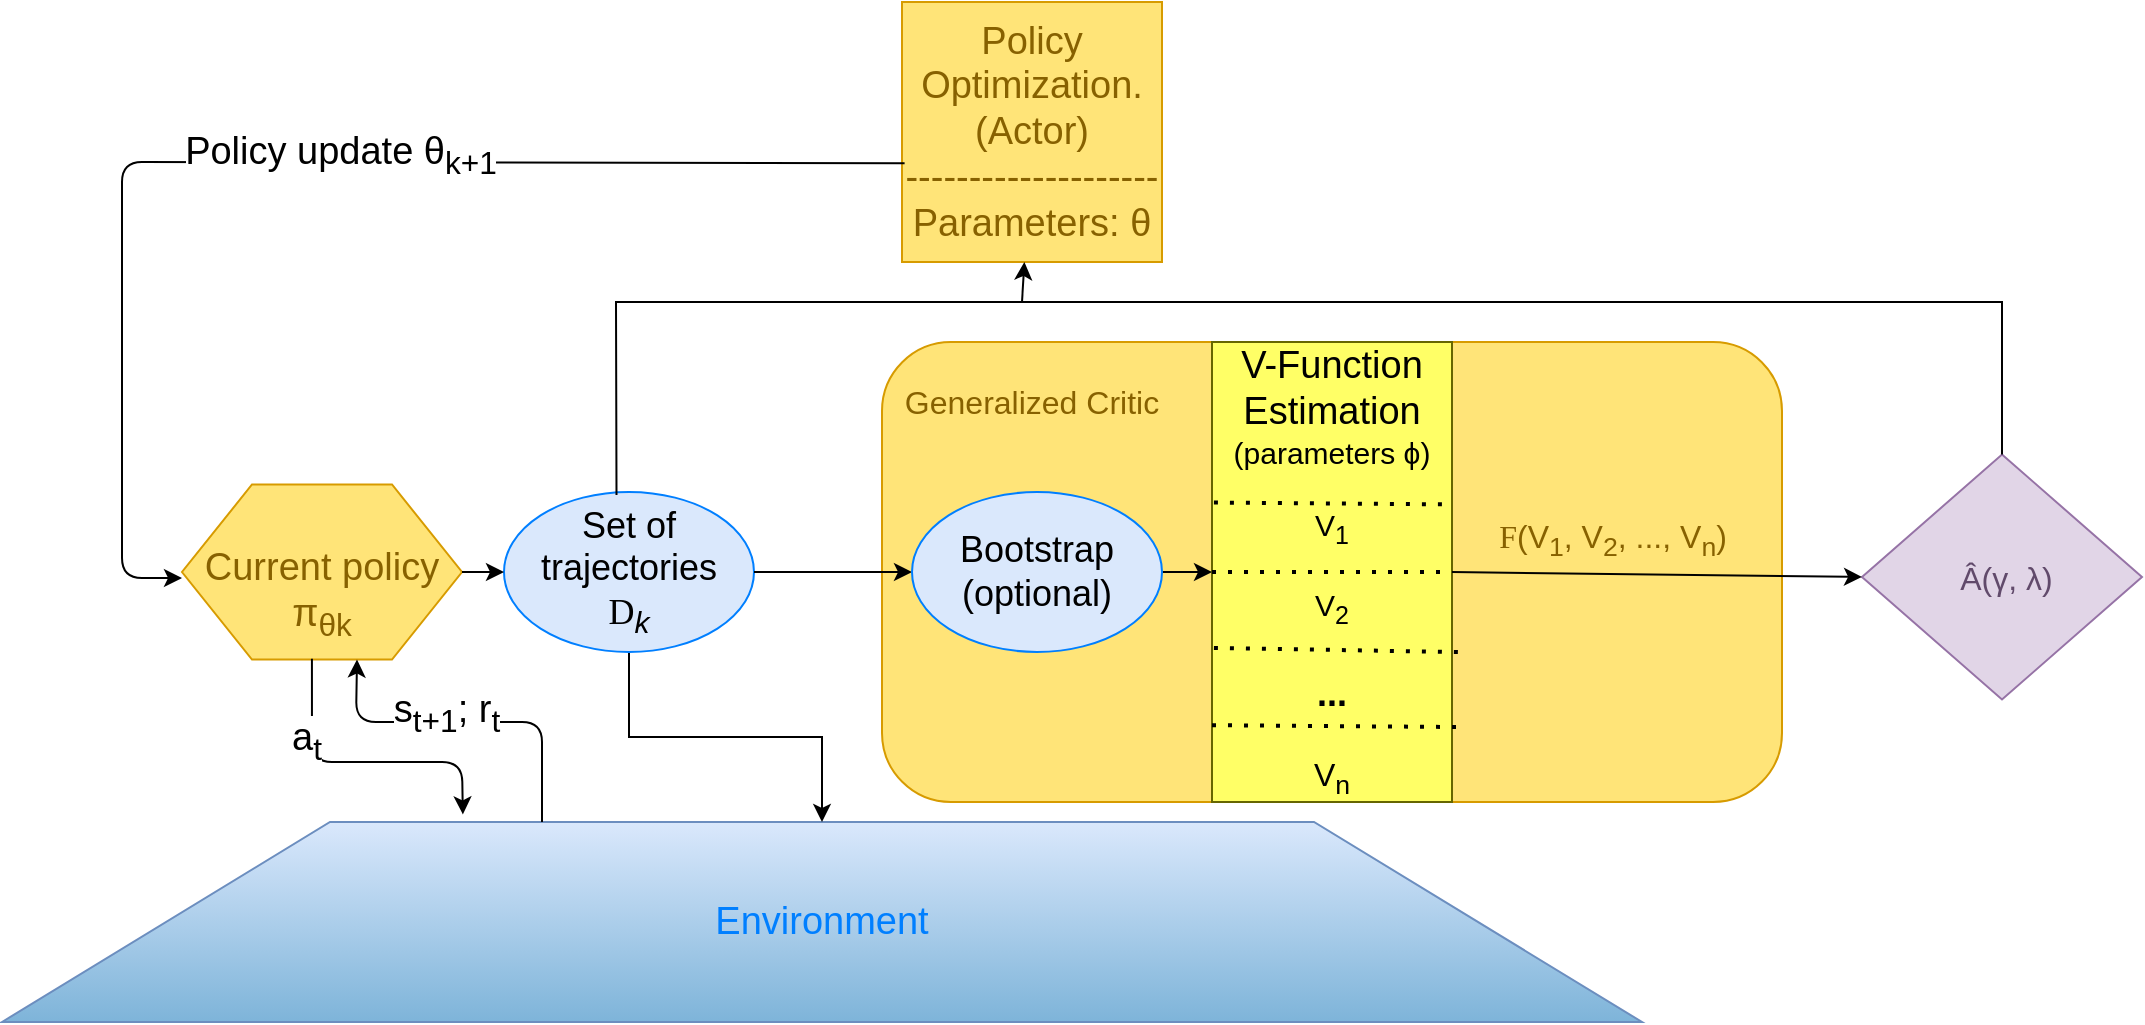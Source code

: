 <mxfile version="16.6.4" type="github">
  <diagram id="CBtYcYN0E58j1hZvyX2C" name="Page-1">
    <mxGraphModel dx="1038" dy="491" grid="1" gridSize="10" guides="1" tooltips="1" connect="1" arrows="1" fold="1" page="1" pageScale="1" pageWidth="827" pageHeight="1169" math="0" shadow="0" extFonts="Mathcal^proxy?url=http%3A%2F%2Fwww.math.union.edu%2F~dpvc%2FjsMath%2Fdownload%2Fextra-fonts%2Fcmbsy10%2F10%2FjsMath-cmbsy10.ttf">
      <root>
        <mxCell id="0" />
        <mxCell id="1" parent="0" />
        <mxCell id="RmzvHsGWgh_MH3iOrA_7-23" value="" style="rounded=1;whiteSpace=wrap;html=1;fillColor=#FFE478;strokeColor=#d79b00;" parent="1" vertex="1">
          <mxGeometry x="540" y="370" width="450" height="230" as="geometry" />
        </mxCell>
        <mxCell id="RmzvHsGWgh_MH3iOrA_7-1" value="&lt;font style=&quot;font-size: 19px&quot; color=&quot;#007FFF&quot;&gt;Environment&lt;/font&gt;" style="shape=trapezoid;perimeter=trapezoidPerimeter;whiteSpace=wrap;html=1;fillColor=#dae8fc;strokeColor=#6c8ebf;gradientColor=#7EB4D9;fontColor=#6C8EBF;" parent="1" vertex="1">
          <mxGeometry x="100" y="610" width="820" height="100" as="geometry" />
        </mxCell>
        <mxCell id="RmzvHsGWgh_MH3iOrA_7-6" value="&lt;div&gt;&lt;font style=&quot;font-size: 19px&quot;&gt;&lt;br&gt;&lt;/font&gt;&lt;/div&gt;&lt;div&gt;&lt;font style=&quot;font-size: 19px&quot;&gt;Current policy π&lt;sub&gt;θk&lt;/sub&gt;&lt;/font&gt;&lt;/div&gt;" style="shape=hexagon;perimeter=hexagonPerimeter2;whiteSpace=wrap;html=1;fillColor=#FFE478;strokeColor=#d79b00;fontColor=#876100;" parent="1" vertex="1">
          <mxGeometry x="190" y="441.25" width="140" height="87.5" as="geometry" />
        </mxCell>
        <mxCell id="RmzvHsGWgh_MH3iOrA_7-8" value="" style="endArrow=classic;html=1;entryX=0.625;entryY=1;entryDx=0;entryDy=0;" parent="1" target="RmzvHsGWgh_MH3iOrA_7-6" edge="1">
          <mxGeometry width="50" height="50" relative="1" as="geometry">
            <mxPoint x="370" y="610" as="sourcePoint" />
            <mxPoint x="410" y="570" as="targetPoint" />
            <Array as="points">
              <mxPoint x="370" y="560" />
              <mxPoint x="277" y="560" />
            </Array>
          </mxGeometry>
        </mxCell>
        <mxCell id="RmzvHsGWgh_MH3iOrA_7-9" value="&lt;font style=&quot;font-size: 19px&quot;&gt;s&lt;sub&gt;t+1&lt;/sub&gt;; r&lt;sub&gt;t&lt;br style=&quot;font-size: 19px&quot;&gt;&lt;/sub&gt;&lt;/font&gt;" style="text;html=1;align=center;verticalAlign=middle;resizable=0;points=[];labelBackgroundColor=#ffffff;" parent="RmzvHsGWgh_MH3iOrA_7-8" vertex="1" connectable="0">
          <mxGeometry x="0.13" y="-4" relative="1" as="geometry">
            <mxPoint as="offset" />
          </mxGeometry>
        </mxCell>
        <mxCell id="RmzvHsGWgh_MH3iOrA_7-10" value="" style="endArrow=classic;html=1;exitX=0.464;exitY=0.995;exitDx=0;exitDy=0;entryX=0.281;entryY=-0.038;entryDx=0;entryDy=0;entryPerimeter=0;exitPerimeter=0;" parent="1" source="RmzvHsGWgh_MH3iOrA_7-6" target="RmzvHsGWgh_MH3iOrA_7-1" edge="1">
          <mxGeometry width="50" height="50" relative="1" as="geometry">
            <mxPoint x="280" y="670" as="sourcePoint" />
            <mxPoint x="380" y="619" as="targetPoint" />
            <Array as="points">
              <mxPoint x="255" y="580" />
              <mxPoint x="330" y="580" />
            </Array>
          </mxGeometry>
        </mxCell>
        <mxCell id="RmzvHsGWgh_MH3iOrA_7-15" value="&lt;font style=&quot;font-size: 19px&quot;&gt;a&lt;sub&gt;t&lt;/sub&gt;&lt;/font&gt;" style="text;html=1;align=center;verticalAlign=middle;resizable=0;points=[];labelBackgroundColor=#ffffff;" parent="RmzvHsGWgh_MH3iOrA_7-10" vertex="1" connectable="0">
          <mxGeometry x="-0.465" y="-3" relative="1" as="geometry">
            <mxPoint as="offset" />
          </mxGeometry>
        </mxCell>
        <mxCell id="Fr9fYsFIPIr6GJxDXEtX-15" value="" style="edgeStyle=orthogonalEdgeStyle;rounded=0;orthogonalLoop=1;jettySize=auto;html=1;fontFamily=Helvetica;fontSize=16;fontColor=#007FFF;" parent="1" source="RmzvHsGWgh_MH3iOrA_7-18" target="RmzvHsGWgh_MH3iOrA_7-1" edge="1">
          <mxGeometry relative="1" as="geometry" />
        </mxCell>
        <mxCell id="RmzvHsGWgh_MH3iOrA_7-18" value="&lt;div style=&quot;font-size: 18px&quot;&gt;&lt;font style=&quot;font-size: 18px&quot; color=&quot;#000000&quot;&gt;Set of trajectories&lt;/font&gt;&lt;/div&gt;&lt;div style=&quot;font-size: 18px&quot;&gt;&lt;font style=&quot;font-size: 18px&quot; color=&quot;#000000&quot;&gt; &lt;font style=&quot;font-size: 18px&quot; face=&quot;Mathcal&quot;&gt;D&lt;font style=&quot;font-size: 18px&quot; face=&quot;Helvetica&quot;&gt;&lt;i&gt;&lt;sub&gt;k&lt;/sub&gt;&lt;/i&gt;&lt;/font&gt;&lt;/font&gt;&lt;/font&gt;&lt;/div&gt;" style="ellipse;whiteSpace=wrap;html=1;fillColor=#DAE8FC;strokeColor=#007FFF;fontColor=#516A8F;" parent="1" vertex="1">
          <mxGeometry x="351" y="445" width="125" height="80" as="geometry" />
        </mxCell>
        <mxCell id="RmzvHsGWgh_MH3iOrA_7-19" value="&lt;div style=&quot;font-size: 16px&quot;&gt;&lt;font style=&quot;font-size: 16px&quot;&gt;&amp;nbsp;Â(γ, λ)&lt;/font&gt;&lt;/div&gt;" style="rhombus;whiteSpace=wrap;html=1;fillColor=#e1d5e7;strokeColor=#9673a6;fontColor=#614A6B;" parent="1" vertex="1">
          <mxGeometry x="1030" y="426.25" width="140" height="122.5" as="geometry" />
        </mxCell>
        <mxCell id="RmzvHsGWgh_MH3iOrA_7-21" value="&lt;div style=&quot;font-size: 19px&quot;&gt;&lt;font style=&quot;font-size: 19px&quot;&gt;Policy Optimization.&lt;/font&gt;&lt;/div&gt;&lt;div style=&quot;font-size: 19px&quot;&gt;&lt;font style=&quot;font-size: 19px&quot;&gt;(Actor)&lt;/font&gt;&lt;/div&gt;&lt;div style=&quot;font-size: 19px&quot;&gt;&lt;font style=&quot;font-size: 19px&quot;&gt;--------------------&lt;br&gt;&lt;/font&gt;&lt;/div&gt;&lt;div style=&quot;font-size: 19px&quot;&gt;&lt;font style=&quot;font-size: 19px&quot;&gt;Parameters: θ&lt;/font&gt;&lt;/div&gt;" style="whiteSpace=wrap;html=1;aspect=fixed;fillColor=#FFE478;strokeColor=#D79B00;fontColor=#876100;" parent="1" vertex="1">
          <mxGeometry x="550" y="200" width="130" height="130" as="geometry" />
        </mxCell>
        <mxCell id="RmzvHsGWgh_MH3iOrA_7-22" value="" style="endArrow=classic;html=1;entryX=0;entryY=0.5;entryDx=0;entryDy=0;exitX=1;exitY=0.5;exitDx=0;exitDy=0;" parent="1" source="RmzvHsGWgh_MH3iOrA_7-6" target="RmzvHsGWgh_MH3iOrA_7-18" edge="1">
          <mxGeometry width="50" height="50" relative="1" as="geometry">
            <mxPoint x="284" y="410" as="sourcePoint" />
            <mxPoint x="330" y="380" as="targetPoint" />
            <Array as="points" />
          </mxGeometry>
        </mxCell>
        <mxCell id="RmzvHsGWgh_MH3iOrA_7-37" value="&lt;div style=&quot;font-size: 14px;&quot;&gt;.&lt;/div&gt;&lt;div style=&quot;font-size: 14px;&quot;&gt;.&lt;/div&gt;&lt;div style=&quot;font-size: 14px;&quot;&gt;.&lt;br style=&quot;font-size: 14px;&quot;&gt;&lt;/div&gt;" style="text;html=1;strokeColor=none;fillColor=none;align=center;verticalAlign=middle;whiteSpace=wrap;rounded=0;spacingTop=-18;fontSize=14;fontStyle=1" parent="1" vertex="1">
          <mxGeometry x="665" y="515" width="145" height="5" as="geometry" />
        </mxCell>
        <mxCell id="RmzvHsGWgh_MH3iOrA_7-54" value="" style="endArrow=classic;html=1;fontSize=14;" parent="1" target="RmzvHsGWgh_MH3iOrA_7-21" edge="1">
          <mxGeometry width="50" height="50" relative="1" as="geometry">
            <mxPoint x="610" y="350" as="sourcePoint" />
            <mxPoint x="650" y="270" as="targetPoint" />
            <Array as="points" />
          </mxGeometry>
        </mxCell>
        <mxCell id="RmzvHsGWgh_MH3iOrA_7-56" value="" style="endArrow=classic;html=1;fontSize=14;exitX=0.01;exitY=0.62;exitDx=0;exitDy=0;exitPerimeter=0;" parent="1" source="RmzvHsGWgh_MH3iOrA_7-21" edge="1">
          <mxGeometry width="50" height="50" relative="1" as="geometry">
            <mxPoint x="560" y="240" as="sourcePoint" />
            <mxPoint x="190" y="488" as="targetPoint" />
            <Array as="points">
              <mxPoint x="160" y="280" />
              <mxPoint x="160" y="410" />
              <mxPoint x="160" y="488" />
            </Array>
          </mxGeometry>
        </mxCell>
        <mxCell id="ZijJecFq53u-MACHuBQo-7" value="&lt;font style=&quot;font-size: 19px&quot;&gt;Policy update θ&lt;sub&gt;k+1&lt;/sub&gt;&lt;/font&gt;" style="text;html=1;align=center;verticalAlign=middle;resizable=0;points=[];labelBackgroundColor=#ffffff;" parent="RmzvHsGWgh_MH3iOrA_7-56" vertex="1" connectable="0">
          <mxGeometry x="-0.102" y="-3" relative="1" as="geometry">
            <mxPoint as="offset" />
          </mxGeometry>
        </mxCell>
        <mxCell id="ynZLZ3Bg_vq16qwTZree-1" value="" style="endArrow=classic;html=1;exitX=1;exitY=0.5;exitDx=0;exitDy=0;entryX=0;entryY=0.5;entryDx=0;entryDy=0;" parent="1" source="RmzvHsGWgh_MH3iOrA_7-18" target="m35WSBL_48CowSra_QS6-3" edge="1">
          <mxGeometry width="50" height="50" relative="1" as="geometry">
            <mxPoint x="475.71" y="490" as="sourcePoint" />
            <mxPoint x="550" y="491.25" as="targetPoint" />
          </mxGeometry>
        </mxCell>
        <UserObject label="&lt;font style=&quot;font-size: 16px&quot; color=&quot;#876100&quot;&gt;Generalized Critic&lt;/font&gt;" placeholders="1" name="Variable" id="ePtwVaKY78PeLxzQFcq3-3">
          <mxCell style="text;html=1;strokeColor=none;fillColor=none;align=center;verticalAlign=middle;whiteSpace=wrap;overflow=hidden;" parent="1" vertex="1">
            <mxGeometry x="540" y="380" width="150" height="40" as="geometry" />
          </mxCell>
        </UserObject>
        <mxCell id="Fr9fYsFIPIr6GJxDXEtX-3" value="&lt;div&gt;&lt;font style=&quot;font-size: 19px&quot;&gt;V-Function Estimation&lt;/font&gt;&lt;/div&gt;&lt;div&gt;&lt;font style=&quot;font-size: 15px&quot;&gt;(parameters ϕ)&lt;br&gt;&lt;/font&gt;&lt;/div&gt;&lt;div&gt;&lt;font style=&quot;font-size: 15px&quot;&gt;&lt;br&gt;&lt;/font&gt;&lt;/div&gt;&lt;div&gt;&lt;font style=&quot;font-size: 15px&quot;&gt;V&lt;sub&gt;1&lt;/sub&gt;&lt;/font&gt;&lt;/div&gt;&lt;div&gt;&lt;font style=&quot;font-size: 15px&quot;&gt;&lt;br&gt;&lt;/font&gt;&lt;/div&gt;&lt;div style=&quot;font-size: 15px&quot;&gt;V&lt;sub&gt;2&lt;/sub&gt;&lt;/div&gt;&lt;div&gt;&lt;b style=&quot;font-size: 18px&quot;&gt;&lt;br&gt;&lt;/b&gt;&lt;/div&gt;&lt;div&gt;&lt;b style=&quot;font-size: 18px&quot;&gt;...&lt;/b&gt;&lt;br&gt;&lt;/div&gt;&lt;div style=&quot;font-size: 16px&quot;&gt;&lt;br&gt;&lt;/div&gt;&lt;div style=&quot;font-size: 16px&quot;&gt;V&lt;sub&gt;n&lt;/sub&gt;&lt;/div&gt;" style="rounded=0;whiteSpace=wrap;html=1;strokeColor=#666600;fillColor=#FFFF66;" parent="1" vertex="1">
          <mxGeometry x="705" y="370" width="120" height="230" as="geometry" />
        </mxCell>
        <mxCell id="Fr9fYsFIPIr6GJxDXEtX-4" value="" style="endArrow=classic;html=1;entryX=0;entryY=0.5;entryDx=0;entryDy=0;exitX=1;exitY=0.5;exitDx=0;exitDy=0;" parent="1" target="RmzvHsGWgh_MH3iOrA_7-19" edge="1" source="Fr9fYsFIPIr6GJxDXEtX-3">
          <mxGeometry width="50" height="50" relative="1" as="geometry">
            <mxPoint x="810" y="487.5" as="sourcePoint" />
            <mxPoint x="990" y="487" as="targetPoint" />
            <Array as="points" />
          </mxGeometry>
        </mxCell>
        <mxCell id="Fr9fYsFIPIr6GJxDXEtX-14" value="&lt;font data-font-src=&quot;proxy?url=http%3A%2F%2Fwww.math.union.edu%2F~dpvc%2FjsMath%2Fdownload%2Fextra-fonts%2Fcmbsy10%2F10%2FjsMath-cmbsy10.ttf&quot; face=&quot;Mathcal&quot; color=&quot;#876100&quot;&gt;F&lt;font face=&quot;Helvetica&quot;&gt;(V&lt;sub&gt;1&lt;/sub&gt;, V&lt;sub&gt;2&lt;/sub&gt;, ..., V&lt;sub&gt;n&lt;/sub&gt;)&lt;/font&gt;&lt;/font&gt;&lt;span style=&quot;white-space: pre&quot;&gt;&lt;/span&gt;" style="edgeLabel;html=1;align=center;verticalAlign=middle;resizable=0;points=[];fontSize=16;labelBackgroundColor=#FFE478;" parent="Fr9fYsFIPIr6GJxDXEtX-4" vertex="1" connectable="0">
          <mxGeometry x="-0.378" y="3" relative="1" as="geometry">
            <mxPoint x="16" y="-14" as="offset" />
          </mxGeometry>
        </mxCell>
        <mxCell id="Fr9fYsFIPIr6GJxDXEtX-6" value="" style="endArrow=none;dashed=1;html=1;dashPattern=1 3;strokeWidth=2;rounded=0;exitX=0;exitY=0.5;exitDx=0;exitDy=0;entryX=1;entryY=0.5;entryDx=0;entryDy=0;" parent="1" source="Fr9fYsFIPIr6GJxDXEtX-3" target="Fr9fYsFIPIr6GJxDXEtX-3" edge="1">
          <mxGeometry width="50" height="50" relative="1" as="geometry">
            <mxPoint x="640" y="450" as="sourcePoint" />
            <mxPoint x="760" y="450" as="targetPoint" />
            <Array as="points" />
          </mxGeometry>
        </mxCell>
        <mxCell id="Fr9fYsFIPIr6GJxDXEtX-7" value="" style="endArrow=none;dashed=1;html=1;dashPattern=1 3;strokeWidth=2;rounded=0;exitX=0.008;exitY=0.665;exitDx=0;exitDy=0;exitPerimeter=0;entryX=1.027;entryY=0.674;entryDx=0;entryDy=0;entryPerimeter=0;" parent="1" source="Fr9fYsFIPIr6GJxDXEtX-3" edge="1" target="Fr9fYsFIPIr6GJxDXEtX-3">
          <mxGeometry width="50" height="50" relative="1" as="geometry">
            <mxPoint x="640" y="495" as="sourcePoint" />
            <mxPoint x="760" y="518" as="targetPoint" />
            <Array as="points" />
          </mxGeometry>
        </mxCell>
        <mxCell id="Fr9fYsFIPIr6GJxDXEtX-8" value="" style="endArrow=none;dashed=1;html=1;dashPattern=1 3;strokeWidth=2;rounded=0;entryX=0.992;entryY=0.353;entryDx=0;entryDy=0;entryPerimeter=0;exitX=0.008;exitY=0.349;exitDx=0;exitDy=0;exitPerimeter=0;" parent="1" source="Fr9fYsFIPIr6GJxDXEtX-3" target="Fr9fYsFIPIr6GJxDXEtX-3" edge="1">
          <mxGeometry width="50" height="50" relative="1" as="geometry">
            <mxPoint x="490" y="500" as="sourcePoint" />
            <mxPoint x="540" y="450" as="targetPoint" />
            <Array as="points" />
          </mxGeometry>
        </mxCell>
        <mxCell id="Fr9fYsFIPIr6GJxDXEtX-9" value="" style="endArrow=none;dashed=1;html=1;dashPattern=1 3;strokeWidth=2;rounded=0;exitX=0;exitY=0.833;exitDx=0;exitDy=0;exitPerimeter=0;entryX=1.02;entryY=0.837;entryDx=0;entryDy=0;entryPerimeter=0;" parent="1" source="Fr9fYsFIPIr6GJxDXEtX-3" edge="1" target="Fr9fYsFIPIr6GJxDXEtX-3">
          <mxGeometry width="50" height="50" relative="1" as="geometry">
            <mxPoint x="650" y="554" as="sourcePoint" />
            <mxPoint x="770" y="560" as="targetPoint" />
            <Array as="points" />
          </mxGeometry>
        </mxCell>
        <mxCell id="Fr9fYsFIPIr6GJxDXEtX-11" value="" style="endArrow=none;html=1;rounded=0;fontSize=16;exitX=0.45;exitY=0.019;exitDx=0;exitDy=0;exitPerimeter=0;" parent="1" source="RmzvHsGWgh_MH3iOrA_7-18" edge="1">
          <mxGeometry width="50" height="50" relative="1" as="geometry">
            <mxPoint x="830" y="500" as="sourcePoint" />
            <mxPoint x="610" y="350" as="targetPoint" />
            <Array as="points">
              <mxPoint x="407" y="350" />
            </Array>
          </mxGeometry>
        </mxCell>
        <mxCell id="Fr9fYsFIPIr6GJxDXEtX-13" value="" style="endArrow=none;html=1;rounded=0;fontSize=16;exitX=0.5;exitY=0;exitDx=0;exitDy=0;" parent="1" source="RmzvHsGWgh_MH3iOrA_7-19" edge="1">
          <mxGeometry width="50" height="50" relative="1" as="geometry">
            <mxPoint x="1120" y="340" as="sourcePoint" />
            <mxPoint x="610" y="350" as="targetPoint" />
            <Array as="points">
              <mxPoint x="1100" y="350" />
            </Array>
          </mxGeometry>
        </mxCell>
        <mxCell id="m35WSBL_48CowSra_QS6-7" value="" style="edgeStyle=orthogonalEdgeStyle;rounded=0;orthogonalLoop=1;jettySize=auto;html=1;fontColor=#000000;" edge="1" parent="1" source="m35WSBL_48CowSra_QS6-3" target="Fr9fYsFIPIr6GJxDXEtX-3">
          <mxGeometry relative="1" as="geometry" />
        </mxCell>
        <mxCell id="m35WSBL_48CowSra_QS6-3" value="&lt;div style=&quot;font-size: 18px&quot;&gt;&lt;font color=&quot;#000000&quot;&gt;Bootstrap (optional)&lt;/font&gt;&lt;/div&gt;" style="ellipse;whiteSpace=wrap;html=1;fillColor=#DAE8FC;strokeColor=#007FFF;fontColor=#516A8F;" vertex="1" parent="1">
          <mxGeometry x="555" y="445" width="125" height="80" as="geometry" />
        </mxCell>
      </root>
    </mxGraphModel>
  </diagram>
</mxfile>

